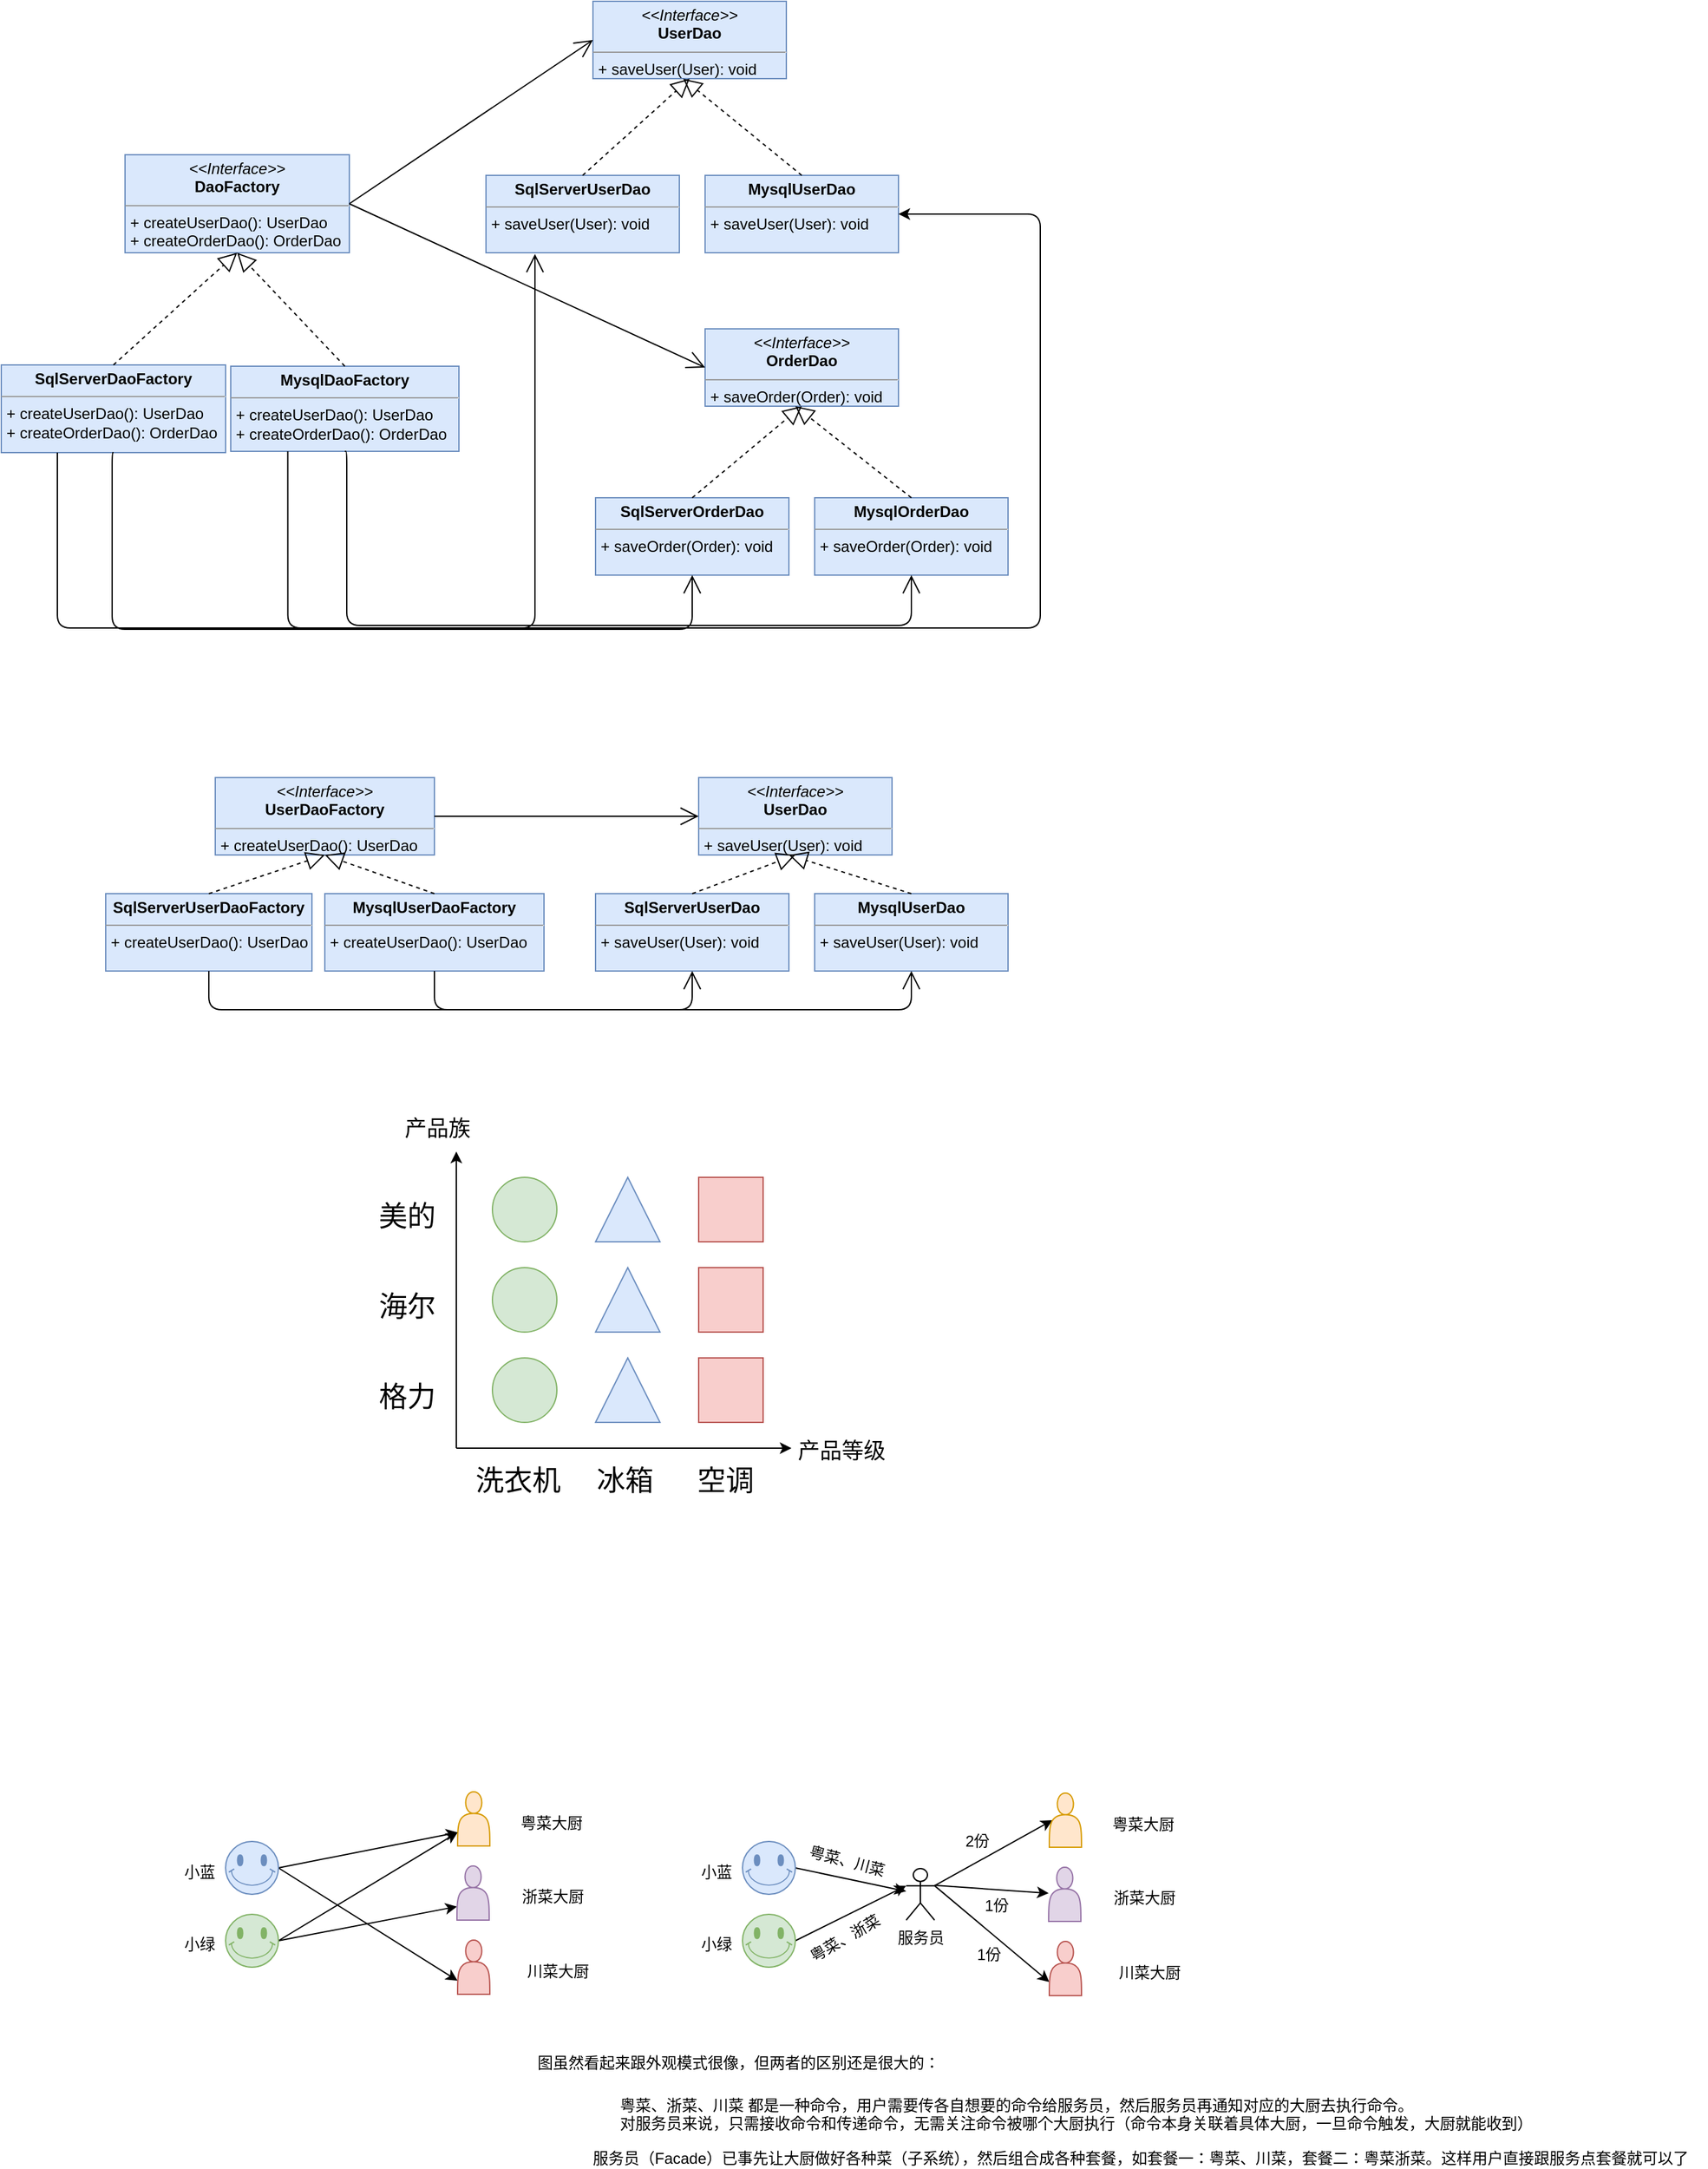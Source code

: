 <mxfile version="12.1.3" type="github" pages="1">
  <diagram id="w4r7GopVXuB-QNRvBzYS" name="Page-1">
    <mxGraphModel dx="1822" dy="1162" grid="0" gridSize="10" guides="1" tooltips="1" connect="1" arrows="1" fold="1" page="0" pageScale="1" pageWidth="850" pageHeight="1100" math="0" shadow="0">
      <root>
        <mxCell id="0"/>
        <mxCell id="1" parent="0"/>
        <mxCell id="LOOztYkBVy08BmpiCakV-54" value="&lt;p style=&quot;margin: 0px ; margin-top: 4px ; text-align: center&quot;&gt;&lt;i&gt;&amp;lt;&amp;lt;Interface&amp;gt;&amp;gt;&lt;/i&gt;&lt;br&gt;&lt;b&gt;DaoFactory&lt;/b&gt;&lt;/p&gt;&lt;hr size=&quot;1&quot;&gt;&lt;p style=&quot;margin: 0px ; margin-left: 4px&quot;&gt;&lt;/p&gt;&lt;p style=&quot;margin: 0px ; margin-left: 4px&quot;&gt;+ createUserDao(): UserDao&lt;br&gt;+ createOrderDao(): OrderDao&lt;/p&gt;" style="verticalAlign=top;align=left;overflow=fill;fontSize=12;fontFamily=Helvetica;html=1;fillColor=#dae8fc;strokeColor=#6c8ebf;" parent="1" vertex="1">
          <mxGeometry x="7" y="19" width="174" height="76" as="geometry"/>
        </mxCell>
        <mxCell id="LOOztYkBVy08BmpiCakV-55" value="&lt;p style=&quot;margin: 0px ; margin-top: 4px ; text-align: center&quot;&gt;&lt;b&gt;SqlServerDaoFactory&lt;/b&gt;&lt;/p&gt;&lt;hr size=&quot;1&quot;&gt;&lt;p style=&quot;margin: 0px ; margin-left: 4px&quot;&gt;&lt;/p&gt;&lt;p style=&quot;margin: 0px ; margin-left: 4px&quot;&gt;+ createUserDao(): UserDao&lt;br&gt;+ createOrderDao(): OrderDao&lt;br&gt;&lt;/p&gt;" style="verticalAlign=top;align=left;overflow=fill;fontSize=12;fontFamily=Helvetica;html=1;fillColor=#dae8fc;strokeColor=#6c8ebf;" parent="1" vertex="1">
          <mxGeometry x="-89" y="182" width="174" height="68" as="geometry"/>
        </mxCell>
        <mxCell id="LOOztYkBVy08BmpiCakV-56" value="&lt;p style=&quot;margin: 0px ; margin-top: 4px ; text-align: center&quot;&gt;&lt;b&gt;MysqlDaoFactory&lt;/b&gt;&lt;/p&gt;&lt;hr size=&quot;1&quot;&gt;&lt;p style=&quot;margin: 0px ; margin-left: 4px&quot;&gt;&lt;/p&gt;&lt;p style=&quot;margin: 0px ; margin-left: 4px&quot;&gt;+ createUserDao(): UserDao&lt;br&gt;+ createOrderDao(): OrderDao&lt;br&gt;&lt;/p&gt;" style="verticalAlign=top;align=left;overflow=fill;fontSize=12;fontFamily=Helvetica;html=1;fillColor=#dae8fc;strokeColor=#6c8ebf;" parent="1" vertex="1">
          <mxGeometry x="89" y="183" width="177" height="66" as="geometry"/>
        </mxCell>
        <mxCell id="LOOztYkBVy08BmpiCakV-57" value="&lt;p style=&quot;margin: 0px ; margin-top: 4px ; text-align: center&quot;&gt;&lt;i&gt;&amp;lt;&amp;lt;Interface&amp;gt;&amp;gt;&lt;/i&gt;&lt;br&gt;&lt;b&gt;OrderDao&lt;/b&gt;&lt;/p&gt;&lt;hr size=&quot;1&quot;&gt;&lt;p style=&quot;margin: 0px ; margin-left: 4px&quot;&gt;&lt;/p&gt;&lt;p style=&quot;margin: 0px ; margin-left: 4px&quot;&gt;+ saveOrder(Order): void&lt;br&gt;&lt;br&gt;&lt;/p&gt;" style="verticalAlign=top;align=left;overflow=fill;fontSize=12;fontFamily=Helvetica;html=1;fillColor=#dae8fc;strokeColor=#6c8ebf;" parent="1" vertex="1">
          <mxGeometry x="457" y="154" width="150" height="60" as="geometry"/>
        </mxCell>
        <mxCell id="LOOztYkBVy08BmpiCakV-58" value="&lt;p style=&quot;margin: 0px ; margin-top: 4px ; text-align: center&quot;&gt;&lt;b&gt;SqlServerOrderDao&lt;/b&gt;&lt;/p&gt;&lt;hr size=&quot;1&quot;&gt;&lt;p style=&quot;margin: 0px ; margin-left: 4px&quot;&gt;&lt;/p&gt;&lt;p style=&quot;margin: 0px ; margin-left: 4px&quot;&gt;+ saveOrder(Order): void&lt;br&gt;&lt;br&gt;&lt;/p&gt;" style="verticalAlign=top;align=left;overflow=fill;fontSize=12;fontFamily=Helvetica;html=1;fillColor=#dae8fc;strokeColor=#6c8ebf;" parent="1" vertex="1">
          <mxGeometry x="372" y="285" width="150" height="60" as="geometry"/>
        </mxCell>
        <mxCell id="LOOztYkBVy08BmpiCakV-59" value="&lt;p style=&quot;margin: 0px ; margin-top: 4px ; text-align: center&quot;&gt;&lt;b&gt;MysqlOrderDao&lt;/b&gt;&lt;/p&gt;&lt;hr size=&quot;1&quot;&gt;&lt;p style=&quot;margin: 0px ; margin-left: 4px&quot;&gt;&lt;/p&gt;&lt;p style=&quot;margin: 0px ; margin-left: 4px&quot;&gt;+ saveOrder(Order): void&lt;br&gt;&lt;br&gt;&lt;/p&gt;" style="verticalAlign=top;align=left;overflow=fill;fontSize=12;fontFamily=Helvetica;html=1;fillColor=#dae8fc;strokeColor=#6c8ebf;" parent="1" vertex="1">
          <mxGeometry x="542" y="285" width="150" height="60" as="geometry"/>
        </mxCell>
        <mxCell id="LOOztYkBVy08BmpiCakV-60" value="" style="endArrow=block;dashed=1;endFill=0;endSize=12;html=1;entryX=0.5;entryY=1;entryDx=0;entryDy=0;exitX=0.5;exitY=0;exitDx=0;exitDy=0;" parent="1" source="LOOztYkBVy08BmpiCakV-55" target="LOOztYkBVy08BmpiCakV-54" edge="1">
          <mxGeometry width="160" relative="1" as="geometry">
            <mxPoint x="62" y="439" as="sourcePoint"/>
            <mxPoint x="222" y="439" as="targetPoint"/>
          </mxGeometry>
        </mxCell>
        <mxCell id="LOOztYkBVy08BmpiCakV-61" value="" style="endArrow=block;dashed=1;endFill=0;endSize=12;html=1;entryX=0.5;entryY=1;entryDx=0;entryDy=0;exitX=0.5;exitY=0;exitDx=0;exitDy=0;" parent="1" source="LOOztYkBVy08BmpiCakV-56" target="LOOztYkBVy08BmpiCakV-54" edge="1">
          <mxGeometry width="160" relative="1" as="geometry">
            <mxPoint x="12" y="119" as="sourcePoint"/>
            <mxPoint x="102" y="89" as="targetPoint"/>
          </mxGeometry>
        </mxCell>
        <mxCell id="LOOztYkBVy08BmpiCakV-62" value="" style="endArrow=block;dashed=1;endFill=0;endSize=12;html=1;exitX=0.5;exitY=0;exitDx=0;exitDy=0;" parent="1" source="LOOztYkBVy08BmpiCakV-59" edge="1">
          <mxGeometry width="160" relative="1" as="geometry">
            <mxPoint x="347" y="604" as="sourcePoint"/>
            <mxPoint x="527" y="214" as="targetPoint"/>
          </mxGeometry>
        </mxCell>
        <mxCell id="LOOztYkBVy08BmpiCakV-63" value="" style="endArrow=block;dashed=1;endFill=0;endSize=12;html=1;entryX=0.5;entryY=1;entryDx=0;entryDy=0;exitX=0.5;exitY=0;exitDx=0;exitDy=0;" parent="1" source="LOOztYkBVy08BmpiCakV-58" target="LOOztYkBVy08BmpiCakV-57" edge="1">
          <mxGeometry width="160" relative="1" as="geometry">
            <mxPoint x="397" y="454" as="sourcePoint"/>
            <mxPoint x="557" y="454" as="targetPoint"/>
          </mxGeometry>
        </mxCell>
        <mxCell id="LOOztYkBVy08BmpiCakV-64" value="" style="endArrow=open;endFill=1;endSize=12;html=1;exitX=1;exitY=0.5;exitDx=0;exitDy=0;entryX=0;entryY=0.5;entryDx=0;entryDy=0;" parent="1" source="LOOztYkBVy08BmpiCakV-54" target="LOOztYkBVy08BmpiCakV-57" edge="1">
          <mxGeometry width="160" relative="1" as="geometry">
            <mxPoint x="157" y="514" as="sourcePoint"/>
            <mxPoint x="317" y="514" as="targetPoint"/>
          </mxGeometry>
        </mxCell>
        <mxCell id="LOOztYkBVy08BmpiCakV-65" value="" style="endArrow=open;endFill=1;endSize=12;html=1;exitX=0.5;exitY=1;exitDx=0;exitDy=0;entryX=0.5;entryY=1;entryDx=0;entryDy=0;edgeStyle=orthogonalEdgeStyle;" parent="1" source="LOOztYkBVy08BmpiCakV-56" target="LOOztYkBVy08BmpiCakV-59" edge="1">
          <mxGeometry width="160" relative="1" as="geometry">
            <mxPoint x="194" y="678" as="sourcePoint"/>
            <mxPoint x="354" y="678" as="targetPoint"/>
            <Array as="points">
              <mxPoint x="179" y="384"/>
              <mxPoint x="617" y="384"/>
            </Array>
          </mxGeometry>
        </mxCell>
        <mxCell id="LOOztYkBVy08BmpiCakV-66" value="" style="endArrow=open;endFill=1;endSize=12;html=1;exitX=0.5;exitY=1;exitDx=0;exitDy=0;entryX=0.5;entryY=1;entryDx=0;entryDy=0;edgeStyle=orthogonalEdgeStyle;" parent="1" source="LOOztYkBVy08BmpiCakV-55" target="LOOztYkBVy08BmpiCakV-58" edge="1">
          <mxGeometry width="160" relative="1" as="geometry">
            <mxPoint x="14" y="618" as="sourcePoint"/>
            <mxPoint x="174" y="618" as="targetPoint"/>
            <Array as="points">
              <mxPoint x="-3" y="387"/>
              <mxPoint x="447" y="387"/>
            </Array>
          </mxGeometry>
        </mxCell>
        <mxCell id="LOOztYkBVy08BmpiCakV-67" value="" style="endArrow=classic;html=1;" parent="1" edge="1">
          <mxGeometry width="50" height="50" relative="1" as="geometry">
            <mxPoint x="264" y="1022" as="sourcePoint"/>
            <mxPoint x="524" y="1022" as="targetPoint"/>
          </mxGeometry>
        </mxCell>
        <mxCell id="LOOztYkBVy08BmpiCakV-68" value="" style="endArrow=classic;html=1;" parent="1" edge="1">
          <mxGeometry width="50" height="50" relative="1" as="geometry">
            <mxPoint x="264" y="1022" as="sourcePoint"/>
            <mxPoint x="264" y="792" as="targetPoint"/>
          </mxGeometry>
        </mxCell>
        <mxCell id="LOOztYkBVy08BmpiCakV-69" value="" style="ellipse;whiteSpace=wrap;html=1;aspect=fixed;fillColor=#d5e8d4;strokeColor=#82b366;" parent="1" vertex="1">
          <mxGeometry x="292" y="812" width="50" height="50" as="geometry"/>
        </mxCell>
        <mxCell id="LOOztYkBVy08BmpiCakV-70" value="" style="ellipse;whiteSpace=wrap;html=1;aspect=fixed;fillColor=#d5e8d4;strokeColor=#82b366;" parent="1" vertex="1">
          <mxGeometry x="292" y="882" width="50" height="50" as="geometry"/>
        </mxCell>
        <mxCell id="LOOztYkBVy08BmpiCakV-71" value="" style="ellipse;whiteSpace=wrap;html=1;aspect=fixed;fillColor=#d5e8d4;strokeColor=#82b366;" parent="1" vertex="1">
          <mxGeometry x="292" y="952" width="50" height="50" as="geometry"/>
        </mxCell>
        <mxCell id="LOOztYkBVy08BmpiCakV-72" value="" style="triangle;whiteSpace=wrap;html=1;rotation=-90;fillColor=#dae8fc;strokeColor=#6c8ebf;" parent="1" vertex="1">
          <mxGeometry x="372" y="812" width="50" height="50" as="geometry"/>
        </mxCell>
        <mxCell id="LOOztYkBVy08BmpiCakV-73" value="" style="triangle;whiteSpace=wrap;html=1;rotation=-90;fillColor=#dae8fc;strokeColor=#6c8ebf;" parent="1" vertex="1">
          <mxGeometry x="372" y="882" width="50" height="50" as="geometry"/>
        </mxCell>
        <mxCell id="LOOztYkBVy08BmpiCakV-74" value="" style="triangle;whiteSpace=wrap;html=1;rotation=-90;fillColor=#dae8fc;strokeColor=#6c8ebf;" parent="1" vertex="1">
          <mxGeometry x="372" y="952" width="50" height="50" as="geometry"/>
        </mxCell>
        <mxCell id="LOOztYkBVy08BmpiCakV-75" value="" style="whiteSpace=wrap;html=1;aspect=fixed;fillColor=#f8cecc;strokeColor=#b85450;" parent="1" vertex="1">
          <mxGeometry x="452" y="812" width="50" height="50" as="geometry"/>
        </mxCell>
        <mxCell id="LOOztYkBVy08BmpiCakV-76" value="" style="whiteSpace=wrap;html=1;aspect=fixed;fillColor=#f8cecc;strokeColor=#b85450;" parent="1" vertex="1">
          <mxGeometry x="452" y="882" width="50" height="50" as="geometry"/>
        </mxCell>
        <mxCell id="LOOztYkBVy08BmpiCakV-77" value="" style="whiteSpace=wrap;html=1;aspect=fixed;fillColor=#f8cecc;strokeColor=#b85450;" parent="1" vertex="1">
          <mxGeometry x="452" y="952" width="50" height="50" as="geometry"/>
        </mxCell>
        <mxCell id="LOOztYkBVy08BmpiCakV-78" value="&lt;font style=&quot;font-size: 22px&quot;&gt;美的&lt;/font&gt;" style="text;html=1;resizable=0;points=[];autosize=1;align=left;verticalAlign=top;spacingTop=-4;" parent="1" vertex="1">
          <mxGeometry x="202" y="827" width="60" height="20" as="geometry"/>
        </mxCell>
        <mxCell id="LOOztYkBVy08BmpiCakV-79" value="&lt;span style=&quot;font-size: 22px&quot;&gt;海尔&lt;/span&gt;" style="text;html=1;resizable=0;points=[];autosize=1;align=left;verticalAlign=top;spacingTop=-4;" parent="1" vertex="1">
          <mxGeometry x="202" y="897" width="60" height="20" as="geometry"/>
        </mxCell>
        <mxCell id="LOOztYkBVy08BmpiCakV-80" value="&lt;font style=&quot;font-size: 22px&quot;&gt;格力&lt;/font&gt;" style="text;html=1;resizable=0;points=[];autosize=1;align=left;verticalAlign=top;spacingTop=-4;" parent="1" vertex="1">
          <mxGeometry x="202" y="967" width="60" height="20" as="geometry"/>
        </mxCell>
        <mxCell id="LOOztYkBVy08BmpiCakV-81" value="&lt;font style=&quot;font-size: 22px&quot;&gt;洗衣机&lt;/font&gt;" style="text;html=1;resizable=0;points=[];autosize=1;align=left;verticalAlign=top;spacingTop=-4;" parent="1" vertex="1">
          <mxGeometry x="277" y="1032" width="80" height="20" as="geometry"/>
        </mxCell>
        <mxCell id="LOOztYkBVy08BmpiCakV-82" value="&lt;font style=&quot;font-size: 22px&quot;&gt;冰箱&lt;/font&gt;" style="text;html=1;resizable=0;points=[];autosize=1;align=left;verticalAlign=top;spacingTop=-4;" parent="1" vertex="1">
          <mxGeometry x="371" y="1032" width="60" height="20" as="geometry"/>
        </mxCell>
        <mxCell id="LOOztYkBVy08BmpiCakV-83" value="&lt;font style=&quot;font-size: 22px&quot;&gt;空调&lt;/font&gt;" style="text;html=1;resizable=0;points=[];autosize=1;align=left;verticalAlign=top;spacingTop=-4;" parent="1" vertex="1">
          <mxGeometry x="449" y="1032" width="60" height="20" as="geometry"/>
        </mxCell>
        <mxCell id="LOOztYkBVy08BmpiCakV-84" value="&lt;font style=&quot;font-size: 17px&quot;&gt;产品族&lt;/font&gt;" style="text;html=1;resizable=0;points=[];autosize=1;align=left;verticalAlign=top;spacingTop=-4;" parent="1" vertex="1">
          <mxGeometry x="222" y="762" width="70" height="20" as="geometry"/>
        </mxCell>
        <mxCell id="LOOztYkBVy08BmpiCakV-85" value="&lt;font style=&quot;font-size: 17px&quot;&gt;产品等级&lt;/font&gt;" style="text;html=1;resizable=0;points=[];autosize=1;align=left;verticalAlign=top;spacingTop=-4;" parent="1" vertex="1">
          <mxGeometry x="527" y="1012" width="80" height="20" as="geometry"/>
        </mxCell>
        <mxCell id="LOOztYkBVy08BmpiCakV-86" value="&lt;p style=&quot;margin: 0px ; margin-top: 4px ; text-align: center&quot;&gt;&lt;i&gt;&amp;lt;&amp;lt;Interface&amp;gt;&amp;gt;&lt;/i&gt;&lt;br&gt;&lt;b&gt;UserDao&lt;/b&gt;&lt;/p&gt;&lt;hr size=&quot;1&quot;&gt;&lt;p style=&quot;margin: 0px ; margin-left: 4px&quot;&gt;&lt;/p&gt;&lt;p style=&quot;margin: 0px ; margin-left: 4px&quot;&gt;+ saveUser(User): void&lt;br&gt;&lt;br&gt;&lt;/p&gt;" style="verticalAlign=top;align=left;overflow=fill;fontSize=12;fontFamily=Helvetica;html=1;fillColor=#dae8fc;strokeColor=#6c8ebf;" parent="1" vertex="1">
          <mxGeometry x="370" y="-100" width="150" height="60" as="geometry"/>
        </mxCell>
        <mxCell id="LOOztYkBVy08BmpiCakV-87" value="&lt;p style=&quot;margin: 0px ; margin-top: 4px ; text-align: center&quot;&gt;&lt;b&gt;SqlServerUserDao&lt;/b&gt;&lt;/p&gt;&lt;hr size=&quot;1&quot;&gt;&lt;p style=&quot;margin: 0px ; margin-left: 4px&quot;&gt;&lt;/p&gt;&lt;p style=&quot;margin: 0px ; margin-left: 4px&quot;&gt;+ saveUser(User): void&lt;br&gt;&lt;br&gt;&lt;/p&gt;" style="verticalAlign=top;align=left;overflow=fill;fontSize=12;fontFamily=Helvetica;html=1;fillColor=#dae8fc;strokeColor=#6c8ebf;" parent="1" vertex="1">
          <mxGeometry x="287" y="35" width="150" height="60" as="geometry"/>
        </mxCell>
        <mxCell id="LOOztYkBVy08BmpiCakV-88" value="&lt;p style=&quot;margin: 0px ; margin-top: 4px ; text-align: center&quot;&gt;&lt;b&gt;MysqlUserDao&lt;/b&gt;&lt;/p&gt;&lt;hr size=&quot;1&quot;&gt;&lt;p style=&quot;margin: 0px ; margin-left: 4px&quot;&gt;&lt;/p&gt;&lt;p style=&quot;margin: 0px ; margin-left: 4px&quot;&gt;+ saveUser(User): void&lt;br&gt;&lt;br&gt;&lt;/p&gt;" style="verticalAlign=top;align=left;overflow=fill;fontSize=12;fontFamily=Helvetica;html=1;fillColor=#dae8fc;strokeColor=#6c8ebf;" parent="1" vertex="1">
          <mxGeometry x="457" y="35" width="150" height="60" as="geometry"/>
        </mxCell>
        <mxCell id="LOOztYkBVy08BmpiCakV-89" value="" style="endArrow=block;dashed=1;endFill=0;endSize=12;html=1;exitX=0.5;exitY=0;exitDx=0;exitDy=0;" parent="1" source="LOOztYkBVy08BmpiCakV-88" edge="1">
          <mxGeometry width="160" relative="1" as="geometry">
            <mxPoint x="260" y="350" as="sourcePoint"/>
            <mxPoint x="440" y="-40" as="targetPoint"/>
          </mxGeometry>
        </mxCell>
        <mxCell id="LOOztYkBVy08BmpiCakV-90" value="" style="endArrow=block;dashed=1;endFill=0;endSize=12;html=1;entryX=0.5;entryY=1;entryDx=0;entryDy=0;exitX=0.5;exitY=0;exitDx=0;exitDy=0;" parent="1" source="LOOztYkBVy08BmpiCakV-87" target="LOOztYkBVy08BmpiCakV-86" edge="1">
          <mxGeometry width="160" relative="1" as="geometry">
            <mxPoint x="310" y="200" as="sourcePoint"/>
            <mxPoint x="470" y="200" as="targetPoint"/>
          </mxGeometry>
        </mxCell>
        <mxCell id="LOOztYkBVy08BmpiCakV-91" value="" style="endArrow=open;endFill=1;endSize=12;html=1;exitX=1;exitY=0.5;exitDx=0;exitDy=0;entryX=0;entryY=0.5;entryDx=0;entryDy=0;" parent="1" source="LOOztYkBVy08BmpiCakV-54" target="LOOztYkBVy08BmpiCakV-86" edge="1">
          <mxGeometry width="160" relative="1" as="geometry">
            <mxPoint x="191" y="67" as="sourcePoint"/>
            <mxPoint x="467" y="194" as="targetPoint"/>
          </mxGeometry>
        </mxCell>
        <mxCell id="LOOztYkBVy08BmpiCakV-92" value="" style="endArrow=open;endFill=1;endSize=12;html=1;exitX=0.25;exitY=1;exitDx=0;exitDy=0;entryX=0.25;entryY=1;entryDx=0;entryDy=0;edgeStyle=orthogonalEdgeStyle;" parent="1" source="LOOztYkBVy08BmpiCakV-55" edge="1">
          <mxGeometry width="160" relative="1" as="geometry">
            <mxPoint x="-46" y="260" as="sourcePoint"/>
            <mxPoint x="325" y="96" as="targetPoint"/>
            <Array as="points">
              <mxPoint x="-46" y="250"/>
              <mxPoint x="-46" y="386"/>
              <mxPoint x="325" y="386"/>
            </Array>
          </mxGeometry>
        </mxCell>
        <mxCell id="LOOztYkBVy08BmpiCakV-93" value="" style="endArrow=classic;html=1;entryX=1;entryY=0.5;entryDx=0;entryDy=0;edgeStyle=orthogonalEdgeStyle;exitX=0.25;exitY=1;exitDx=0;exitDy=0;" parent="1" source="LOOztYkBVy08BmpiCakV-56" target="LOOztYkBVy08BmpiCakV-88" edge="1">
          <mxGeometry width="50" height="50" relative="1" as="geometry">
            <mxPoint x="126" y="328" as="sourcePoint"/>
            <mxPoint x="850" y="384" as="targetPoint"/>
            <Array as="points">
              <mxPoint x="134" y="386"/>
              <mxPoint x="717" y="386"/>
              <mxPoint x="717" y="65"/>
            </Array>
          </mxGeometry>
        </mxCell>
        <mxCell id="LOOztYkBVy08BmpiCakV-94" value="&lt;p style=&quot;margin: 0px ; margin-top: 4px ; text-align: center&quot;&gt;&lt;i&gt;&amp;lt;&amp;lt;Interface&amp;gt;&amp;gt;&lt;/i&gt;&lt;br&gt;&lt;b&gt;UserDaoFactory&lt;/b&gt;&lt;/p&gt;&lt;hr size=&quot;1&quot;&gt;&lt;p style=&quot;margin: 0px ; margin-left: 4px&quot;&gt;&lt;/p&gt;&lt;p style=&quot;margin: 0px ; margin-left: 4px&quot;&gt;+ createUserDao(): UserDao&lt;br&gt;&lt;br&gt;&lt;/p&gt;" style="verticalAlign=top;align=left;overflow=fill;fontSize=12;fontFamily=Helvetica;html=1;fillColor=#dae8fc;strokeColor=#6c8ebf;" parent="1" vertex="1">
          <mxGeometry x="77" y="502" width="170" height="60" as="geometry"/>
        </mxCell>
        <mxCell id="LOOztYkBVy08BmpiCakV-95" value="&lt;p style=&quot;margin: 0px ; margin-top: 4px ; text-align: center&quot;&gt;&lt;b&gt;SqlServerUserDaoFactory&lt;/b&gt;&lt;/p&gt;&lt;hr size=&quot;1&quot;&gt;&lt;p style=&quot;margin: 0px ; margin-left: 4px&quot;&gt;&lt;/p&gt;&lt;p style=&quot;margin: 0px ; margin-left: 4px&quot;&gt;+ createUserDao(): UserDao&lt;br&gt;&lt;br&gt;&lt;/p&gt;" style="verticalAlign=top;align=left;overflow=fill;fontSize=12;fontFamily=Helvetica;html=1;fillColor=#dae8fc;strokeColor=#6c8ebf;" parent="1" vertex="1">
          <mxGeometry x="-8" y="592" width="160" height="60" as="geometry"/>
        </mxCell>
        <mxCell id="LOOztYkBVy08BmpiCakV-96" value="&lt;p style=&quot;margin: 0px ; margin-top: 4px ; text-align: center&quot;&gt;&lt;b&gt;MysqlUserDaoFactory&lt;/b&gt;&lt;/p&gt;&lt;hr size=&quot;1&quot;&gt;&lt;p style=&quot;margin: 0px ; margin-left: 4px&quot;&gt;&lt;/p&gt;&lt;p style=&quot;margin: 0px ; margin-left: 4px&quot;&gt;+ createUserDao(): UserDao&lt;br&gt;&lt;br&gt;&lt;/p&gt;" style="verticalAlign=top;align=left;overflow=fill;fontSize=12;fontFamily=Helvetica;html=1;fillColor=#dae8fc;strokeColor=#6c8ebf;" parent="1" vertex="1">
          <mxGeometry x="162" y="592" width="170" height="60" as="geometry"/>
        </mxCell>
        <mxCell id="LOOztYkBVy08BmpiCakV-97" value="&lt;p style=&quot;margin: 0px ; margin-top: 4px ; text-align: center&quot;&gt;&lt;i&gt;&amp;lt;&amp;lt;Interface&amp;gt;&amp;gt;&lt;/i&gt;&lt;br&gt;&lt;b&gt;UserDao&lt;/b&gt;&lt;/p&gt;&lt;hr size=&quot;1&quot;&gt;&lt;p style=&quot;margin: 0px ; margin-left: 4px&quot;&gt;&lt;/p&gt;&lt;p style=&quot;margin: 0px ; margin-left: 4px&quot;&gt;+ saveUser(User): void&lt;br&gt;&lt;br&gt;&lt;/p&gt;" style="verticalAlign=top;align=left;overflow=fill;fontSize=12;fontFamily=Helvetica;html=1;fillColor=#dae8fc;strokeColor=#6c8ebf;" parent="1" vertex="1">
          <mxGeometry x="452" y="502" width="150" height="60" as="geometry"/>
        </mxCell>
        <mxCell id="LOOztYkBVy08BmpiCakV-98" value="&lt;p style=&quot;margin: 0px ; margin-top: 4px ; text-align: center&quot;&gt;&lt;b&gt;SqlServerUserDao&lt;/b&gt;&lt;/p&gt;&lt;hr size=&quot;1&quot;&gt;&lt;p style=&quot;margin: 0px ; margin-left: 4px&quot;&gt;&lt;/p&gt;&lt;p style=&quot;margin: 0px ; margin-left: 4px&quot;&gt;+ saveUser(User): void&lt;br&gt;&lt;br&gt;&lt;/p&gt;" style="verticalAlign=top;align=left;overflow=fill;fontSize=12;fontFamily=Helvetica;html=1;fillColor=#dae8fc;strokeColor=#6c8ebf;" parent="1" vertex="1">
          <mxGeometry x="372" y="592" width="150" height="60" as="geometry"/>
        </mxCell>
        <mxCell id="LOOztYkBVy08BmpiCakV-99" value="&lt;p style=&quot;margin: 0px ; margin-top: 4px ; text-align: center&quot;&gt;&lt;b&gt;MysqlUserDao&lt;/b&gt;&lt;/p&gt;&lt;hr size=&quot;1&quot;&gt;&lt;p style=&quot;margin: 0px ; margin-left: 4px&quot;&gt;&lt;/p&gt;&lt;p style=&quot;margin: 0px ; margin-left: 4px&quot;&gt;+ saveUser(User): void&lt;br&gt;&lt;br&gt;&lt;/p&gt;" style="verticalAlign=top;align=left;overflow=fill;fontSize=12;fontFamily=Helvetica;html=1;fillColor=#dae8fc;strokeColor=#6c8ebf;" parent="1" vertex="1">
          <mxGeometry x="542" y="592" width="150" height="60" as="geometry"/>
        </mxCell>
        <mxCell id="LOOztYkBVy08BmpiCakV-100" value="" style="endArrow=block;dashed=1;endFill=0;endSize=12;html=1;entryX=0.5;entryY=1;entryDx=0;entryDy=0;exitX=0.5;exitY=0;exitDx=0;exitDy=0;" parent="1" source="LOOztYkBVy08BmpiCakV-95" target="LOOztYkBVy08BmpiCakV-94" edge="1">
          <mxGeometry width="160" relative="1" as="geometry">
            <mxPoint x="132" y="922" as="sourcePoint"/>
            <mxPoint x="292" y="922" as="targetPoint"/>
          </mxGeometry>
        </mxCell>
        <mxCell id="LOOztYkBVy08BmpiCakV-101" value="" style="endArrow=block;dashed=1;endFill=0;endSize=12;html=1;entryX=0.5;entryY=1;entryDx=0;entryDy=0;exitX=0.5;exitY=0;exitDx=0;exitDy=0;" parent="1" source="LOOztYkBVy08BmpiCakV-96" target="LOOztYkBVy08BmpiCakV-94" edge="1">
          <mxGeometry width="160" relative="1" as="geometry">
            <mxPoint x="82" y="602" as="sourcePoint"/>
            <mxPoint x="172" y="572" as="targetPoint"/>
          </mxGeometry>
        </mxCell>
        <mxCell id="LOOztYkBVy08BmpiCakV-102" value="" style="endArrow=block;dashed=1;endFill=0;endSize=12;html=1;exitX=0.5;exitY=0;exitDx=0;exitDy=0;" parent="1" source="LOOztYkBVy08BmpiCakV-99" edge="1">
          <mxGeometry width="160" relative="1" as="geometry">
            <mxPoint x="342" y="952" as="sourcePoint"/>
            <mxPoint x="522" y="562" as="targetPoint"/>
          </mxGeometry>
        </mxCell>
        <mxCell id="LOOztYkBVy08BmpiCakV-103" value="" style="endArrow=block;dashed=1;endFill=0;endSize=12;html=1;entryX=0.5;entryY=1;entryDx=0;entryDy=0;exitX=0.5;exitY=0;exitDx=0;exitDy=0;" parent="1" source="LOOztYkBVy08BmpiCakV-98" target="LOOztYkBVy08BmpiCakV-97" edge="1">
          <mxGeometry width="160" relative="1" as="geometry">
            <mxPoint x="392" y="802" as="sourcePoint"/>
            <mxPoint x="552" y="802" as="targetPoint"/>
          </mxGeometry>
        </mxCell>
        <mxCell id="LOOztYkBVy08BmpiCakV-104" value="" style="endArrow=open;endFill=1;endSize=12;html=1;exitX=1;exitY=0.5;exitDx=0;exitDy=0;entryX=0;entryY=0.5;entryDx=0;entryDy=0;" parent="1" source="LOOztYkBVy08BmpiCakV-94" target="LOOztYkBVy08BmpiCakV-97" edge="1">
          <mxGeometry width="160" relative="1" as="geometry">
            <mxPoint x="152" y="862" as="sourcePoint"/>
            <mxPoint x="312" y="862" as="targetPoint"/>
          </mxGeometry>
        </mxCell>
        <mxCell id="LOOztYkBVy08BmpiCakV-105" value="" style="endArrow=open;endFill=1;endSize=12;html=1;exitX=0.5;exitY=1;exitDx=0;exitDy=0;entryX=0.5;entryY=1;entryDx=0;entryDy=0;edgeStyle=orthogonalEdgeStyle;" parent="1" source="LOOztYkBVy08BmpiCakV-96" target="LOOztYkBVy08BmpiCakV-99" edge="1">
          <mxGeometry width="160" relative="1" as="geometry">
            <mxPoint x="192" y="952" as="sourcePoint"/>
            <mxPoint x="352" y="952" as="targetPoint"/>
            <Array as="points">
              <mxPoint x="247" y="682"/>
              <mxPoint x="617" y="682"/>
            </Array>
          </mxGeometry>
        </mxCell>
        <mxCell id="LOOztYkBVy08BmpiCakV-106" value="" style="endArrow=open;endFill=1;endSize=12;html=1;exitX=0.5;exitY=1;exitDx=0;exitDy=0;entryX=0.5;entryY=1;entryDx=0;entryDy=0;edgeStyle=orthogonalEdgeStyle;" parent="1" source="LOOztYkBVy08BmpiCakV-95" target="LOOztYkBVy08BmpiCakV-98" edge="1">
          <mxGeometry width="160" relative="1" as="geometry">
            <mxPoint x="12" y="892" as="sourcePoint"/>
            <mxPoint x="172" y="892" as="targetPoint"/>
            <Array as="points">
              <mxPoint x="72" y="682"/>
              <mxPoint x="447" y="682"/>
            </Array>
          </mxGeometry>
        </mxCell>
        <mxCell id="mWnUkNJoIV-4HcURaFzB-15" style="rounded=0;orthogonalLoop=1;jettySize=auto;html=1;exitX=1;exitY=0.5;exitDx=0;exitDy=0;exitPerimeter=0;entryX=0;entryY=0.75;entryDx=0;entryDy=0;" parent="1" source="mWnUkNJoIV-4HcURaFzB-2" target="mWnUkNJoIV-4HcURaFzB-7" edge="1">
          <mxGeometry relative="1" as="geometry"/>
        </mxCell>
        <mxCell id="mWnUkNJoIV-4HcURaFzB-16" style="edgeStyle=none;rounded=0;orthogonalLoop=1;jettySize=auto;html=1;exitX=1;exitY=0.5;exitDx=0;exitDy=0;exitPerimeter=0;entryX=0;entryY=0.75;entryDx=0;entryDy=0;" parent="1" source="mWnUkNJoIV-4HcURaFzB-2" target="mWnUkNJoIV-4HcURaFzB-3" edge="1">
          <mxGeometry relative="1" as="geometry"/>
        </mxCell>
        <mxCell id="mWnUkNJoIV-4HcURaFzB-2" value="" style="verticalLabelPosition=bottom;verticalAlign=top;html=1;shape=mxgraph.basic.smiley;fillColor=#dae8fc;strokeColor=#6c8ebf;" parent="1" vertex="1">
          <mxGeometry x="85" y="1327" width="41" height="41" as="geometry"/>
        </mxCell>
        <mxCell id="mWnUkNJoIV-4HcURaFzB-3" value="" style="shape=actor;whiteSpace=wrap;html=1;fillColor=#ffe6cc;strokeColor=#d79b00;" parent="1" vertex="1">
          <mxGeometry x="265" y="1288.5" width="25" height="42" as="geometry"/>
        </mxCell>
        <mxCell id="mWnUkNJoIV-4HcURaFzB-37" style="edgeStyle=none;rounded=0;orthogonalLoop=1;jettySize=auto;html=1;exitX=1;exitY=0.333;exitDx=0;exitDy=0;exitPerimeter=0;entryX=0.1;entryY=0.5;entryDx=0;entryDy=0;entryPerimeter=0;" parent="1" source="mWnUkNJoIV-4HcURaFzB-4" target="mWnUkNJoIV-4HcURaFzB-22" edge="1">
          <mxGeometry relative="1" as="geometry"/>
        </mxCell>
        <mxCell id="mWnUkNJoIV-4HcURaFzB-38" style="edgeStyle=none;rounded=0;orthogonalLoop=1;jettySize=auto;html=1;" parent="1" target="mWnUkNJoIV-4HcURaFzB-26" edge="1">
          <mxGeometry relative="1" as="geometry">
            <mxPoint x="635" y="1361" as="sourcePoint"/>
          </mxGeometry>
        </mxCell>
        <mxCell id="mWnUkNJoIV-4HcURaFzB-39" style="edgeStyle=none;rounded=0;orthogonalLoop=1;jettySize=auto;html=1;exitX=1;exitY=0.333;exitDx=0;exitDy=0;exitPerimeter=0;entryX=0;entryY=0.75;entryDx=0;entryDy=0;" parent="1" source="mWnUkNJoIV-4HcURaFzB-4" target="mWnUkNJoIV-4HcURaFzB-27" edge="1">
          <mxGeometry relative="1" as="geometry"/>
        </mxCell>
        <mxCell id="mWnUkNJoIV-4HcURaFzB-4" value="服务员" style="shape=umlActor;verticalLabelPosition=bottom;labelBackgroundColor=#ffffff;verticalAlign=top;html=1;outlineConnect=0;" parent="1" vertex="1">
          <mxGeometry x="613" y="1348" width="22" height="40" as="geometry"/>
        </mxCell>
        <mxCell id="mWnUkNJoIV-4HcURaFzB-17" style="edgeStyle=none;rounded=0;orthogonalLoop=1;jettySize=auto;html=1;exitX=1;exitY=0.5;exitDx=0;exitDy=0;exitPerimeter=0;entryX=0;entryY=0.75;entryDx=0;entryDy=0;" parent="1" source="mWnUkNJoIV-4HcURaFzB-5" target="mWnUkNJoIV-4HcURaFzB-6" edge="1">
          <mxGeometry relative="1" as="geometry"/>
        </mxCell>
        <mxCell id="mWnUkNJoIV-4HcURaFzB-18" style="edgeStyle=none;rounded=0;orthogonalLoop=1;jettySize=auto;html=1;exitX=1;exitY=0.5;exitDx=0;exitDy=0;exitPerimeter=0;entryX=0;entryY=0.75;entryDx=0;entryDy=0;" parent="1" source="mWnUkNJoIV-4HcURaFzB-5" target="mWnUkNJoIV-4HcURaFzB-3" edge="1">
          <mxGeometry relative="1" as="geometry"/>
        </mxCell>
        <mxCell id="mWnUkNJoIV-4HcURaFzB-5" value="" style="verticalLabelPosition=bottom;verticalAlign=top;html=1;shape=mxgraph.basic.smiley;fillColor=#d5e8d4;strokeColor=#82b366;" parent="1" vertex="1">
          <mxGeometry x="85" y="1383.5" width="41" height="41" as="geometry"/>
        </mxCell>
        <mxCell id="mWnUkNJoIV-4HcURaFzB-6" value="" style="shape=actor;whiteSpace=wrap;html=1;fillColor=#e1d5e7;strokeColor=#9673a6;" parent="1" vertex="1">
          <mxGeometry x="264.5" y="1346" width="25" height="42" as="geometry"/>
        </mxCell>
        <mxCell id="mWnUkNJoIV-4HcURaFzB-7" value="" style="shape=actor;whiteSpace=wrap;html=1;fillColor=#f8cecc;strokeColor=#b85450;" parent="1" vertex="1">
          <mxGeometry x="265" y="1403.5" width="25" height="42" as="geometry"/>
        </mxCell>
        <mxCell id="mWnUkNJoIV-4HcURaFzB-10" value="小蓝" style="text;html=1;resizable=0;points=[];autosize=1;align=left;verticalAlign=top;spacingTop=-4;" parent="1" vertex="1">
          <mxGeometry x="51" y="1340.5" width="34" height="14" as="geometry"/>
        </mxCell>
        <mxCell id="mWnUkNJoIV-4HcURaFzB-11" value="小绿" style="text;html=1;resizable=0;points=[];autosize=1;align=left;verticalAlign=top;spacingTop=-4;" parent="1" vertex="1">
          <mxGeometry x="51" y="1396.5" width="34" height="14" as="geometry"/>
        </mxCell>
        <mxCell id="mWnUkNJoIV-4HcURaFzB-12" value="粤菜大厨" style="text;html=1;resizable=0;points=[];autosize=1;align=left;verticalAlign=top;spacingTop=-4;" parent="1" vertex="1">
          <mxGeometry x="312" y="1302.5" width="58" height="14" as="geometry"/>
        </mxCell>
        <mxCell id="mWnUkNJoIV-4HcURaFzB-13" value="浙菜大厨" style="text;html=1;resizable=0;points=[];autosize=1;align=left;verticalAlign=top;spacingTop=-4;" parent="1" vertex="1">
          <mxGeometry x="313" y="1360" width="58" height="14" as="geometry"/>
        </mxCell>
        <mxCell id="mWnUkNJoIV-4HcURaFzB-14" value="川菜大厨" style="text;html=1;resizable=0;points=[];autosize=1;align=left;verticalAlign=top;spacingTop=-4;" parent="1" vertex="1">
          <mxGeometry x="317" y="1417.5" width="58" height="14" as="geometry"/>
        </mxCell>
        <mxCell id="mWnUkNJoIV-4HcURaFzB-33" style="edgeStyle=none;rounded=0;orthogonalLoop=1;jettySize=auto;html=1;exitX=1;exitY=0.5;exitDx=0;exitDy=0;exitPerimeter=0;" parent="1" source="mWnUkNJoIV-4HcURaFzB-21" target="mWnUkNJoIV-4HcURaFzB-4" edge="1">
          <mxGeometry relative="1" as="geometry"/>
        </mxCell>
        <mxCell id="mWnUkNJoIV-4HcURaFzB-21" value="" style="verticalLabelPosition=bottom;verticalAlign=top;html=1;shape=mxgraph.basic.smiley;fillColor=#dae8fc;strokeColor=#6c8ebf;" parent="1" vertex="1">
          <mxGeometry x="486" y="1327" width="41" height="41" as="geometry"/>
        </mxCell>
        <mxCell id="mWnUkNJoIV-4HcURaFzB-22" value="" style="shape=actor;whiteSpace=wrap;html=1;fillColor=#ffe6cc;strokeColor=#d79b00;" parent="1" vertex="1">
          <mxGeometry x="724" y="1289.5" width="25" height="42" as="geometry"/>
        </mxCell>
        <mxCell id="mWnUkNJoIV-4HcURaFzB-34" style="edgeStyle=none;rounded=0;orthogonalLoop=1;jettySize=auto;html=1;exitX=1;exitY=0.5;exitDx=0;exitDy=0;exitPerimeter=0;entryX=0;entryY=0.333;entryDx=0;entryDy=0;entryPerimeter=0;" parent="1" source="mWnUkNJoIV-4HcURaFzB-25" target="mWnUkNJoIV-4HcURaFzB-4" edge="1">
          <mxGeometry relative="1" as="geometry"/>
        </mxCell>
        <mxCell id="mWnUkNJoIV-4HcURaFzB-25" value="" style="verticalLabelPosition=bottom;verticalAlign=top;html=1;shape=mxgraph.basic.smiley;fillColor=#d5e8d4;strokeColor=#82b366;" parent="1" vertex="1">
          <mxGeometry x="486" y="1383.5" width="41" height="41" as="geometry"/>
        </mxCell>
        <mxCell id="mWnUkNJoIV-4HcURaFzB-26" value="" style="shape=actor;whiteSpace=wrap;html=1;fillColor=#e1d5e7;strokeColor=#9673a6;" parent="1" vertex="1">
          <mxGeometry x="723.5" y="1347" width="25" height="42" as="geometry"/>
        </mxCell>
        <mxCell id="mWnUkNJoIV-4HcURaFzB-27" value="" style="shape=actor;whiteSpace=wrap;html=1;fillColor=#f8cecc;strokeColor=#b85450;" parent="1" vertex="1">
          <mxGeometry x="724" y="1404.5" width="25" height="42" as="geometry"/>
        </mxCell>
        <mxCell id="mWnUkNJoIV-4HcURaFzB-28" value="小蓝" style="text;html=1;resizable=0;points=[];autosize=1;align=left;verticalAlign=top;spacingTop=-4;" parent="1" vertex="1">
          <mxGeometry x="452" y="1340.5" width="34" height="14" as="geometry"/>
        </mxCell>
        <mxCell id="mWnUkNJoIV-4HcURaFzB-29" value="小绿" style="text;html=1;resizable=0;points=[];autosize=1;align=left;verticalAlign=top;spacingTop=-4;" parent="1" vertex="1">
          <mxGeometry x="452" y="1396.5" width="34" height="14" as="geometry"/>
        </mxCell>
        <mxCell id="mWnUkNJoIV-4HcURaFzB-30" value="粤菜大厨" style="text;html=1;resizable=0;points=[];autosize=1;align=left;verticalAlign=top;spacingTop=-4;" parent="1" vertex="1">
          <mxGeometry x="771" y="1303.5" width="58" height="14" as="geometry"/>
        </mxCell>
        <mxCell id="mWnUkNJoIV-4HcURaFzB-31" value="浙菜大厨" style="text;html=1;resizable=0;points=[];autosize=1;align=left;verticalAlign=top;spacingTop=-4;" parent="1" vertex="1">
          <mxGeometry x="772" y="1361" width="58" height="14" as="geometry"/>
        </mxCell>
        <mxCell id="mWnUkNJoIV-4HcURaFzB-32" value="川菜大厨" style="text;html=1;resizable=0;points=[];autosize=1;align=left;verticalAlign=top;spacingTop=-4;" parent="1" vertex="1">
          <mxGeometry x="776" y="1418.5" width="58" height="14" as="geometry"/>
        </mxCell>
        <mxCell id="mWnUkNJoIV-4HcURaFzB-35" value="粤菜、川菜" style="text;html=1;resizable=0;points=[];autosize=1;align=left;verticalAlign=top;spacingTop=-4;rotation=15;" parent="1" vertex="1">
          <mxGeometry x="536" y="1333.5" width="70" height="14" as="geometry"/>
        </mxCell>
        <mxCell id="mWnUkNJoIV-4HcURaFzB-36" value="粤菜、浙菜" style="text;html=1;resizable=0;points=[];autosize=1;align=left;verticalAlign=top;spacingTop=-4;rotation=-30;" parent="1" vertex="1">
          <mxGeometry x="532" y="1390.5" width="70" height="14" as="geometry"/>
        </mxCell>
        <mxCell id="mWnUkNJoIV-4HcURaFzB-40" value="2份" style="text;html=1;resizable=0;points=[];autosize=1;align=left;verticalAlign=top;spacingTop=-4;" parent="1" vertex="1">
          <mxGeometry x="657" y="1316.5" width="29" height="14" as="geometry"/>
        </mxCell>
        <mxCell id="mWnUkNJoIV-4HcURaFzB-41" value="1份" style="text;html=1;resizable=0;points=[];autosize=1;align=left;verticalAlign=top;spacingTop=-4;" parent="1" vertex="1">
          <mxGeometry x="671.5" y="1367" width="29" height="14" as="geometry"/>
        </mxCell>
        <mxCell id="mWnUkNJoIV-4HcURaFzB-42" value="1份" style="text;html=1;resizable=0;points=[];autosize=1;align=left;verticalAlign=top;spacingTop=-4;" parent="1" vertex="1">
          <mxGeometry x="666" y="1404.5" width="29" height="14" as="geometry"/>
        </mxCell>
        <mxCell id="Csd1nkc6_i79m0OoBTMn-1" value="图虽然看起来跟外观模式很像，但两者的区别还是很大的：" style="text;html=1;resizable=0;points=[];autosize=1;align=left;verticalAlign=top;spacingTop=-4;" vertex="1" parent="1">
          <mxGeometry x="325" y="1489" width="322" height="14" as="geometry"/>
        </mxCell>
        <mxCell id="Csd1nkc6_i79m0OoBTMn-3" value="粤菜、浙菜、川菜 都是一种命令，用户需要传各自想要的命令给服务员，然后服务员再通知对应的大厨去执行命令。&lt;br&gt;对服务员来说，只需接收命令和传递命令，无需关注命令被哪个大厨执行（命令本身关联着具体大厨，一旦命令触发，大厨就能收到）" style="text;html=1;resizable=0;points=[];autosize=1;align=left;verticalAlign=top;spacingTop=-4;" vertex="1" parent="1">
          <mxGeometry x="389" y="1522" width="718" height="28" as="geometry"/>
        </mxCell>
        <mxCell id="Csd1nkc6_i79m0OoBTMn-4" value="服务员（Facade）已事先让大厨做好各种菜（子系统），然后组合成各种套餐，如套餐一：粤菜、川菜，套餐二：粤菜浙菜。这样用户直接跟服务点套餐就可以了" style="text;html=1;resizable=0;points=[];autosize=1;align=left;verticalAlign=top;spacingTop=-4;" vertex="1" parent="1">
          <mxGeometry x="368" y="1563" width="866" height="14" as="geometry"/>
        </mxCell>
      </root>
    </mxGraphModel>
  </diagram>
</mxfile>
